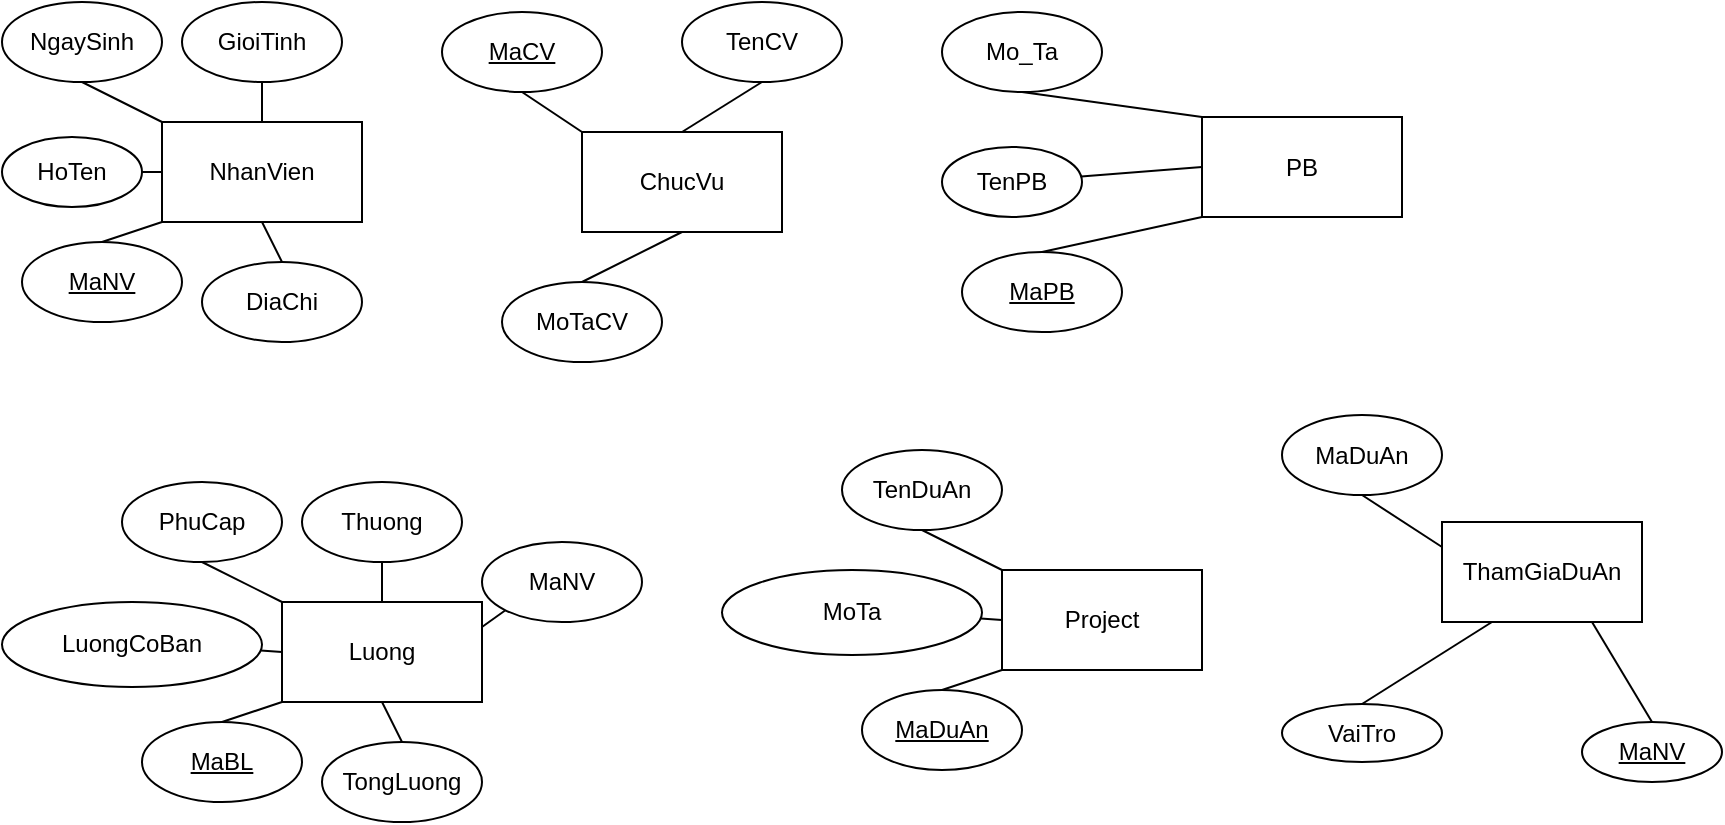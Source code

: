 <mxfile version="26.2.15" pages="2">
  <diagram name="Trang-1" id="7et00IJPyykRwGStqNOX">
    <mxGraphModel dx="1384" dy="593" grid="1" gridSize="10" guides="1" tooltips="1" connect="1" arrows="1" fold="1" page="1" pageScale="1" pageWidth="1169" pageHeight="827" math="0" shadow="0">
      <root>
        <mxCell id="0" />
        <mxCell id="1" parent="0" />
        <mxCell id="NXFoykUeZxpfGxxU2qMb-1" value="NhanVien" style="rounded=0;whiteSpace=wrap;html=1;" parent="1" vertex="1">
          <mxGeometry x="90" y="80" width="100" height="50" as="geometry" />
        </mxCell>
        <mxCell id="NXFoykUeZxpfGxxU2qMb-2" value="" style="endArrow=none;html=1;rounded=0;entryX=0;entryY=1;entryDx=0;entryDy=0;exitX=0.5;exitY=0;exitDx=0;exitDy=0;" parent="1" source="NXFoykUeZxpfGxxU2qMb-3" target="NXFoykUeZxpfGxxU2qMb-1" edge="1">
          <mxGeometry width="50" height="50" relative="1" as="geometry">
            <mxPoint x="50" y="160" as="sourcePoint" />
            <mxPoint x="190" y="120" as="targetPoint" />
          </mxGeometry>
        </mxCell>
        <mxCell id="NXFoykUeZxpfGxxU2qMb-3" value="&lt;u&gt;MaNV&lt;/u&gt;" style="ellipse;whiteSpace=wrap;html=1;" parent="1" vertex="1">
          <mxGeometry x="20" y="140" width="80" height="40" as="geometry" />
        </mxCell>
        <mxCell id="NXFoykUeZxpfGxxU2qMb-4" value="" style="endArrow=none;html=1;rounded=0;exitX=0;exitY=0.5;exitDx=0;exitDy=0;" parent="1" source="NXFoykUeZxpfGxxU2qMb-1" target="NXFoykUeZxpfGxxU2qMb-5" edge="1">
          <mxGeometry width="50" height="50" relative="1" as="geometry">
            <mxPoint x="140" y="170" as="sourcePoint" />
            <mxPoint x="60" y="105" as="targetPoint" />
          </mxGeometry>
        </mxCell>
        <mxCell id="NXFoykUeZxpfGxxU2qMb-5" value="HoTen" style="ellipse;whiteSpace=wrap;html=1;" parent="1" vertex="1">
          <mxGeometry x="10" y="87.5" width="70" height="35" as="geometry" />
        </mxCell>
        <mxCell id="NXFoykUeZxpfGxxU2qMb-6" value="" style="endArrow=none;html=1;rounded=0;entryX=0;entryY=0;entryDx=0;entryDy=0;exitX=0.5;exitY=1;exitDx=0;exitDy=0;" parent="1" source="NXFoykUeZxpfGxxU2qMb-7" target="NXFoykUeZxpfGxxU2qMb-1" edge="1">
          <mxGeometry width="50" height="50" relative="1" as="geometry">
            <mxPoint x="60" y="60" as="sourcePoint" />
            <mxPoint x="190" y="120" as="targetPoint" />
          </mxGeometry>
        </mxCell>
        <mxCell id="NXFoykUeZxpfGxxU2qMb-7" value="NgaySinh" style="ellipse;whiteSpace=wrap;html=1;" parent="1" vertex="1">
          <mxGeometry x="10" y="20" width="80" height="40" as="geometry" />
        </mxCell>
        <mxCell id="NXFoykUeZxpfGxxU2qMb-8" value="" style="endArrow=none;html=1;rounded=0;exitX=0.5;exitY=0;exitDx=0;exitDy=0;entryX=0.5;entryY=1;entryDx=0;entryDy=0;" parent="1" source="NXFoykUeZxpfGxxU2qMb-1" target="NXFoykUeZxpfGxxU2qMb-10" edge="1">
          <mxGeometry width="50" height="50" relative="1" as="geometry">
            <mxPoint x="140" y="170" as="sourcePoint" />
            <mxPoint x="144" y="60" as="targetPoint" />
          </mxGeometry>
        </mxCell>
        <mxCell id="NXFoykUeZxpfGxxU2qMb-10" value="GioiTinh" style="ellipse;whiteSpace=wrap;html=1;" parent="1" vertex="1">
          <mxGeometry x="100" y="20" width="80" height="40" as="geometry" />
        </mxCell>
        <mxCell id="NXFoykUeZxpfGxxU2qMb-11" value="DiaChi" style="ellipse;whiteSpace=wrap;html=1;" parent="1" vertex="1">
          <mxGeometry x="110" y="150" width="80" height="40" as="geometry" />
        </mxCell>
        <mxCell id="NXFoykUeZxpfGxxU2qMb-12" value="" style="endArrow=none;html=1;rounded=0;entryX=0.5;entryY=1;entryDx=0;entryDy=0;exitX=0.5;exitY=0;exitDx=0;exitDy=0;" parent="1" source="NXFoykUeZxpfGxxU2qMb-11" target="NXFoykUeZxpfGxxU2qMb-1" edge="1">
          <mxGeometry width="50" height="50" relative="1" as="geometry">
            <mxPoint x="140" y="170" as="sourcePoint" />
            <mxPoint x="190" y="120" as="targetPoint" />
          </mxGeometry>
        </mxCell>
        <mxCell id="NXFoykUeZxpfGxxU2qMb-13" value="ChucVu" style="rounded=0;whiteSpace=wrap;html=1;" parent="1" vertex="1">
          <mxGeometry x="300" y="85" width="100" height="50" as="geometry" />
        </mxCell>
        <mxCell id="NXFoykUeZxpfGxxU2qMb-18" value="" style="endArrow=none;html=1;rounded=0;entryX=0;entryY=0;entryDx=0;entryDy=0;exitX=0.5;exitY=1;exitDx=0;exitDy=0;" parent="1" source="NXFoykUeZxpfGxxU2qMb-19" target="NXFoykUeZxpfGxxU2qMb-13" edge="1">
          <mxGeometry width="50" height="50" relative="1" as="geometry">
            <mxPoint x="310" y="60" as="sourcePoint" />
            <mxPoint x="440" y="120" as="targetPoint" />
          </mxGeometry>
        </mxCell>
        <mxCell id="NXFoykUeZxpfGxxU2qMb-19" value="&lt;u&gt;MaCV&lt;/u&gt;" style="ellipse;whiteSpace=wrap;html=1;" parent="1" vertex="1">
          <mxGeometry x="230" y="25" width="80" height="40" as="geometry" />
        </mxCell>
        <mxCell id="NXFoykUeZxpfGxxU2qMb-20" value="" style="endArrow=none;html=1;rounded=0;exitX=0.5;exitY=0;exitDx=0;exitDy=0;entryX=0.5;entryY=1;entryDx=0;entryDy=0;" parent="1" source="NXFoykUeZxpfGxxU2qMb-13" target="NXFoykUeZxpfGxxU2qMb-21" edge="1">
          <mxGeometry width="50" height="50" relative="1" as="geometry">
            <mxPoint x="390" y="170" as="sourcePoint" />
            <mxPoint x="394" y="60" as="targetPoint" />
          </mxGeometry>
        </mxCell>
        <mxCell id="NXFoykUeZxpfGxxU2qMb-21" value="TenCV" style="ellipse;whiteSpace=wrap;html=1;" parent="1" vertex="1">
          <mxGeometry x="350" y="20" width="80" height="40" as="geometry" />
        </mxCell>
        <mxCell id="NXFoykUeZxpfGxxU2qMb-24" value="PB" style="rounded=0;whiteSpace=wrap;html=1;" parent="1" vertex="1">
          <mxGeometry x="610" y="77.5" width="100" height="50" as="geometry" />
        </mxCell>
        <mxCell id="NXFoykUeZxpfGxxU2qMb-25" value="" style="endArrow=none;html=1;rounded=0;entryX=0;entryY=1;entryDx=0;entryDy=0;exitX=0.5;exitY=0;exitDx=0;exitDy=0;" parent="1" source="NXFoykUeZxpfGxxU2qMb-26" target="NXFoykUeZxpfGxxU2qMb-24" edge="1">
          <mxGeometry width="50" height="50" relative="1" as="geometry">
            <mxPoint x="520" y="165" as="sourcePoint" />
            <mxPoint x="660" y="125" as="targetPoint" />
          </mxGeometry>
        </mxCell>
        <mxCell id="NXFoykUeZxpfGxxU2qMb-26" value="&lt;u&gt;MaPB&lt;/u&gt;" style="ellipse;whiteSpace=wrap;html=1;" parent="1" vertex="1">
          <mxGeometry x="490" y="145" width="80" height="40" as="geometry" />
        </mxCell>
        <mxCell id="NXFoykUeZxpfGxxU2qMb-27" value="" style="endArrow=none;html=1;rounded=0;exitX=0;exitY=0.5;exitDx=0;exitDy=0;" parent="1" source="NXFoykUeZxpfGxxU2qMb-24" target="NXFoykUeZxpfGxxU2qMb-28" edge="1">
          <mxGeometry width="50" height="50" relative="1" as="geometry">
            <mxPoint x="610" y="175" as="sourcePoint" />
            <mxPoint x="530" y="110" as="targetPoint" />
          </mxGeometry>
        </mxCell>
        <mxCell id="NXFoykUeZxpfGxxU2qMb-28" value="TenPB" style="ellipse;whiteSpace=wrap;html=1;" parent="1" vertex="1">
          <mxGeometry x="480" y="92.5" width="70" height="35" as="geometry" />
        </mxCell>
        <mxCell id="NXFoykUeZxpfGxxU2qMb-29" value="" style="endArrow=none;html=1;rounded=0;entryX=0;entryY=0;entryDx=0;entryDy=0;exitX=0.5;exitY=1;exitDx=0;exitDy=0;" parent="1" source="NXFoykUeZxpfGxxU2qMb-30" target="NXFoykUeZxpfGxxU2qMb-24" edge="1">
          <mxGeometry width="50" height="50" relative="1" as="geometry">
            <mxPoint x="530" y="65" as="sourcePoint" />
            <mxPoint x="660" y="125" as="targetPoint" />
          </mxGeometry>
        </mxCell>
        <mxCell id="NXFoykUeZxpfGxxU2qMb-30" value="Mo_Ta" style="ellipse;whiteSpace=wrap;html=1;" parent="1" vertex="1">
          <mxGeometry x="480" y="25" width="80" height="40" as="geometry" />
        </mxCell>
        <mxCell id="xy0PG5wBmJkRGgTwB0UZ-10" value="MoTaCV" style="ellipse;whiteSpace=wrap;html=1;" parent="1" vertex="1">
          <mxGeometry x="260" y="160" width="80" height="40" as="geometry" />
        </mxCell>
        <mxCell id="xy0PG5wBmJkRGgTwB0UZ-11" value="" style="endArrow=none;html=1;rounded=0;entryX=0.5;entryY=0;entryDx=0;entryDy=0;exitX=0.5;exitY=1;exitDx=0;exitDy=0;" parent="1" source="NXFoykUeZxpfGxxU2qMb-13" target="xy0PG5wBmJkRGgTwB0UZ-10" edge="1">
          <mxGeometry width="50" height="50" relative="1" as="geometry">
            <mxPoint x="280" y="75" as="sourcePoint" />
            <mxPoint x="310" y="95" as="targetPoint" />
          </mxGeometry>
        </mxCell>
        <mxCell id="6cSm4ygbU5nVaPN-fZRX-1" value="Luong" style="rounded=0;whiteSpace=wrap;html=1;" vertex="1" parent="1">
          <mxGeometry x="150" y="320" width="100" height="50" as="geometry" />
        </mxCell>
        <mxCell id="6cSm4ygbU5nVaPN-fZRX-2" value="" style="endArrow=none;html=1;rounded=0;entryX=0;entryY=1;entryDx=0;entryDy=0;exitX=0.5;exitY=0;exitDx=0;exitDy=0;" edge="1" source="6cSm4ygbU5nVaPN-fZRX-3" target="6cSm4ygbU5nVaPN-fZRX-1" parent="1">
          <mxGeometry width="50" height="50" relative="1" as="geometry">
            <mxPoint x="110" y="400" as="sourcePoint" />
            <mxPoint x="250" y="360" as="targetPoint" />
          </mxGeometry>
        </mxCell>
        <mxCell id="6cSm4ygbU5nVaPN-fZRX-3" value="&lt;u&gt;MaBL&lt;/u&gt;" style="ellipse;whiteSpace=wrap;html=1;" vertex="1" parent="1">
          <mxGeometry x="80" y="380" width="80" height="40" as="geometry" />
        </mxCell>
        <mxCell id="6cSm4ygbU5nVaPN-fZRX-4" value="" style="endArrow=none;html=1;rounded=0;exitX=0;exitY=0.5;exitDx=0;exitDy=0;" edge="1" source="6cSm4ygbU5nVaPN-fZRX-1" target="6cSm4ygbU5nVaPN-fZRX-5" parent="1">
          <mxGeometry width="50" height="50" relative="1" as="geometry">
            <mxPoint x="200" y="410" as="sourcePoint" />
            <mxPoint x="120" y="345" as="targetPoint" />
          </mxGeometry>
        </mxCell>
        <mxCell id="6cSm4ygbU5nVaPN-fZRX-5" value="LuongCoBan" style="ellipse;whiteSpace=wrap;html=1;" vertex="1" parent="1">
          <mxGeometry x="10" y="320" width="130" height="42.5" as="geometry" />
        </mxCell>
        <mxCell id="6cSm4ygbU5nVaPN-fZRX-6" value="" style="endArrow=none;html=1;rounded=0;entryX=0;entryY=0;entryDx=0;entryDy=0;exitX=0.5;exitY=1;exitDx=0;exitDy=0;" edge="1" source="6cSm4ygbU5nVaPN-fZRX-7" target="6cSm4ygbU5nVaPN-fZRX-1" parent="1">
          <mxGeometry width="50" height="50" relative="1" as="geometry">
            <mxPoint x="120" y="300" as="sourcePoint" />
            <mxPoint x="250" y="360" as="targetPoint" />
          </mxGeometry>
        </mxCell>
        <mxCell id="6cSm4ygbU5nVaPN-fZRX-7" value="PhuCap" style="ellipse;whiteSpace=wrap;html=1;" vertex="1" parent="1">
          <mxGeometry x="70" y="260" width="80" height="40" as="geometry" />
        </mxCell>
        <mxCell id="6cSm4ygbU5nVaPN-fZRX-8" value="" style="endArrow=none;html=1;rounded=0;exitX=0.5;exitY=0;exitDx=0;exitDy=0;entryX=0.5;entryY=1;entryDx=0;entryDy=0;" edge="1" source="6cSm4ygbU5nVaPN-fZRX-1" target="6cSm4ygbU5nVaPN-fZRX-9" parent="1">
          <mxGeometry width="50" height="50" relative="1" as="geometry">
            <mxPoint x="200" y="410" as="sourcePoint" />
            <mxPoint x="204" y="300" as="targetPoint" />
          </mxGeometry>
        </mxCell>
        <mxCell id="6cSm4ygbU5nVaPN-fZRX-9" value="Thuong" style="ellipse;whiteSpace=wrap;html=1;" vertex="1" parent="1">
          <mxGeometry x="160" y="260" width="80" height="40" as="geometry" />
        </mxCell>
        <mxCell id="6cSm4ygbU5nVaPN-fZRX-10" value="TongLuong" style="ellipse;whiteSpace=wrap;html=1;" vertex="1" parent="1">
          <mxGeometry x="170" y="390" width="80" height="40" as="geometry" />
        </mxCell>
        <mxCell id="6cSm4ygbU5nVaPN-fZRX-11" value="" style="endArrow=none;html=1;rounded=0;entryX=0.5;entryY=1;entryDx=0;entryDy=0;exitX=0.5;exitY=0;exitDx=0;exitDy=0;" edge="1" source="6cSm4ygbU5nVaPN-fZRX-10" target="6cSm4ygbU5nVaPN-fZRX-1" parent="1">
          <mxGeometry width="50" height="50" relative="1" as="geometry">
            <mxPoint x="200" y="410" as="sourcePoint" />
            <mxPoint x="250" y="360" as="targetPoint" />
          </mxGeometry>
        </mxCell>
        <mxCell id="6cSm4ygbU5nVaPN-fZRX-12" value="MaNV" style="ellipse;whiteSpace=wrap;html=1;" vertex="1" parent="1">
          <mxGeometry x="250" y="290" width="80" height="40" as="geometry" />
        </mxCell>
        <mxCell id="6cSm4ygbU5nVaPN-fZRX-13" value="" style="endArrow=none;html=1;rounded=0;exitX=1;exitY=0.25;exitDx=0;exitDy=0;entryX=0;entryY=1;entryDx=0;entryDy=0;" edge="1" parent="1" source="6cSm4ygbU5nVaPN-fZRX-1" target="6cSm4ygbU5nVaPN-fZRX-12">
          <mxGeometry width="50" height="50" relative="1" as="geometry">
            <mxPoint x="210" y="330" as="sourcePoint" />
            <mxPoint x="210" y="310" as="targetPoint" />
          </mxGeometry>
        </mxCell>
        <mxCell id="6cSm4ygbU5nVaPN-fZRX-14" value="Project" style="rounded=0;whiteSpace=wrap;html=1;" vertex="1" parent="1">
          <mxGeometry x="510" y="304" width="100" height="50" as="geometry" />
        </mxCell>
        <mxCell id="6cSm4ygbU5nVaPN-fZRX-15" value="" style="endArrow=none;html=1;rounded=0;entryX=0;entryY=1;entryDx=0;entryDy=0;exitX=0.5;exitY=0;exitDx=0;exitDy=0;" edge="1" source="6cSm4ygbU5nVaPN-fZRX-16" target="6cSm4ygbU5nVaPN-fZRX-14" parent="1">
          <mxGeometry width="50" height="50" relative="1" as="geometry">
            <mxPoint x="470" y="384" as="sourcePoint" />
            <mxPoint x="610" y="344" as="targetPoint" />
          </mxGeometry>
        </mxCell>
        <mxCell id="6cSm4ygbU5nVaPN-fZRX-16" value="&lt;u&gt;MaDuAn&lt;/u&gt;" style="ellipse;whiteSpace=wrap;html=1;" vertex="1" parent="1">
          <mxGeometry x="440" y="364" width="80" height="40" as="geometry" />
        </mxCell>
        <mxCell id="6cSm4ygbU5nVaPN-fZRX-17" value="" style="endArrow=none;html=1;rounded=0;exitX=0;exitY=0.5;exitDx=0;exitDy=0;" edge="1" source="6cSm4ygbU5nVaPN-fZRX-14" target="6cSm4ygbU5nVaPN-fZRX-18" parent="1">
          <mxGeometry width="50" height="50" relative="1" as="geometry">
            <mxPoint x="560" y="394" as="sourcePoint" />
            <mxPoint x="480" y="329" as="targetPoint" />
          </mxGeometry>
        </mxCell>
        <mxCell id="6cSm4ygbU5nVaPN-fZRX-18" value="MoTa" style="ellipse;whiteSpace=wrap;html=1;" vertex="1" parent="1">
          <mxGeometry x="370" y="304" width="130" height="42.5" as="geometry" />
        </mxCell>
        <mxCell id="6cSm4ygbU5nVaPN-fZRX-19" value="" style="endArrow=none;html=1;rounded=0;entryX=0;entryY=0;entryDx=0;entryDy=0;exitX=0.5;exitY=1;exitDx=0;exitDy=0;" edge="1" source="6cSm4ygbU5nVaPN-fZRX-20" target="6cSm4ygbU5nVaPN-fZRX-14" parent="1">
          <mxGeometry width="50" height="50" relative="1" as="geometry">
            <mxPoint x="480" y="284" as="sourcePoint" />
            <mxPoint x="610" y="344" as="targetPoint" />
          </mxGeometry>
        </mxCell>
        <mxCell id="6cSm4ygbU5nVaPN-fZRX-20" value="TenDuAn" style="ellipse;whiteSpace=wrap;html=1;" vertex="1" parent="1">
          <mxGeometry x="430" y="244" width="80" height="40" as="geometry" />
        </mxCell>
        <mxCell id="6cSm4ygbU5nVaPN-fZRX-26" value="ThamGiaDuAn" style="rounded=0;whiteSpace=wrap;html=1;" vertex="1" parent="1">
          <mxGeometry x="730" y="280" width="100" height="50" as="geometry" />
        </mxCell>
        <mxCell id="6cSm4ygbU5nVaPN-fZRX-27" value="" style="endArrow=none;html=1;rounded=0;entryX=0.25;entryY=1;entryDx=0;entryDy=0;exitX=0.5;exitY=0;exitDx=0;exitDy=0;" edge="1" parent="1" source="6cSm4ygbU5nVaPN-fZRX-31" target="6cSm4ygbU5nVaPN-fZRX-26">
          <mxGeometry width="50" height="50" relative="1" as="geometry">
            <mxPoint x="700" y="346.5" as="sourcePoint" />
            <mxPoint x="730" y="336.5" as="targetPoint" />
          </mxGeometry>
        </mxCell>
        <mxCell id="6cSm4ygbU5nVaPN-fZRX-28" value="" style="endArrow=none;html=1;rounded=0;exitX=0.75;exitY=1;exitDx=0;exitDy=0;entryX=0.5;entryY=0;entryDx=0;entryDy=0;" edge="1" parent="1" source="6cSm4ygbU5nVaPN-fZRX-26" target="6cSm4ygbU5nVaPN-fZRX-32">
          <mxGeometry width="50" height="50" relative="1" as="geometry">
            <mxPoint x="730" y="311.5" as="sourcePoint" />
            <mxPoint x="850" y="380" as="targetPoint" />
          </mxGeometry>
        </mxCell>
        <mxCell id="6cSm4ygbU5nVaPN-fZRX-29" value="" style="endArrow=none;html=1;rounded=0;entryX=0;entryY=0.25;entryDx=0;entryDy=0;exitX=0.5;exitY=1;exitDx=0;exitDy=0;" edge="1" source="6cSm4ygbU5nVaPN-fZRX-30" parent="1" target="6cSm4ygbU5nVaPN-fZRX-26">
          <mxGeometry width="50" height="50" relative="1" as="geometry">
            <mxPoint x="700" y="266.5" as="sourcePoint" />
            <mxPoint x="730" y="286.5" as="targetPoint" />
          </mxGeometry>
        </mxCell>
        <mxCell id="6cSm4ygbU5nVaPN-fZRX-30" value="MaDuAn" style="ellipse;whiteSpace=wrap;html=1;" vertex="1" parent="1">
          <mxGeometry x="650" y="226.5" width="80" height="40" as="geometry" />
        </mxCell>
        <mxCell id="6cSm4ygbU5nVaPN-fZRX-31" value="VaiTro" style="ellipse;whiteSpace=wrap;html=1;" vertex="1" parent="1">
          <mxGeometry x="650" y="371" width="80" height="29" as="geometry" />
        </mxCell>
        <mxCell id="6cSm4ygbU5nVaPN-fZRX-32" value="&lt;u&gt;MaNV&lt;/u&gt;" style="ellipse;whiteSpace=wrap;html=1;" vertex="1" parent="1">
          <mxGeometry x="800" y="380" width="70" height="30" as="geometry" />
        </mxCell>
      </root>
    </mxGraphModel>
  </diagram>
  <diagram id="JMGNxbEtxx1bysPvsZxZ" name="Trang-2">
    <mxGraphModel dx="1362" dy="593" grid="1" gridSize="10" guides="1" tooltips="1" connect="1" arrows="1" fold="1" page="1" pageScale="1" pageWidth="1169" pageHeight="827" math="0" shadow="0">
      <root>
        <mxCell id="0" />
        <mxCell id="1" parent="0" />
        <mxCell id="pLH9TjfWcigbwT6SwB4h-11" value="&lt;font style=&quot;vertical-align: inherit;&quot;&gt;&lt;font style=&quot;vertical-align: inherit;&quot;&gt;Nhân viên&lt;/font&gt;&lt;/font&gt;" style="shape=table;startSize=30;container=1;collapsible=1;childLayout=tableLayout;fixedRows=1;rowLines=0;fontStyle=1;align=center;resizeLast=1;html=1;" vertex="1" parent="1">
          <mxGeometry x="390" y="220" width="180" height="180" as="geometry" />
        </mxCell>
        <mxCell id="pLH9TjfWcigbwT6SwB4h-12" value="" style="shape=tableRow;horizontal=0;startSize=0;swimlaneHead=0;swimlaneBody=0;fillColor=none;collapsible=0;dropTarget=0;points=[[0,0.5],[1,0.5]];portConstraint=eastwest;top=0;left=0;right=0;bottom=1;" vertex="1" parent="pLH9TjfWcigbwT6SwB4h-11">
          <mxGeometry y="30" width="180" height="30" as="geometry" />
        </mxCell>
        <mxCell id="pLH9TjfWcigbwT6SwB4h-13" value="PK" style="shape=partialRectangle;connectable=0;fillColor=none;top=0;left=0;bottom=0;right=0;fontStyle=1;overflow=hidden;whiteSpace=wrap;html=1;" vertex="1" parent="pLH9TjfWcigbwT6SwB4h-12">
          <mxGeometry width="30" height="30" as="geometry">
            <mxRectangle width="30" height="30" as="alternateBounds" />
          </mxGeometry>
        </mxCell>
        <mxCell id="pLH9TjfWcigbwT6SwB4h-14" value="MaNV" style="shape=partialRectangle;connectable=0;fillColor=none;top=0;left=0;bottom=0;right=0;align=left;spacingLeft=6;fontStyle=5;overflow=hidden;whiteSpace=wrap;html=1;" vertex="1" parent="pLH9TjfWcigbwT6SwB4h-12">
          <mxGeometry x="30" width="150" height="30" as="geometry">
            <mxRectangle width="150" height="30" as="alternateBounds" />
          </mxGeometry>
        </mxCell>
        <mxCell id="pLH9TjfWcigbwT6SwB4h-15" value="" style="shape=tableRow;horizontal=0;startSize=0;swimlaneHead=0;swimlaneBody=0;fillColor=none;collapsible=0;dropTarget=0;points=[[0,0.5],[1,0.5]];portConstraint=eastwest;top=0;left=0;right=0;bottom=0;" vertex="1" parent="pLH9TjfWcigbwT6SwB4h-11">
          <mxGeometry y="60" width="180" height="30" as="geometry" />
        </mxCell>
        <mxCell id="pLH9TjfWcigbwT6SwB4h-16" value="" style="shape=partialRectangle;connectable=0;fillColor=none;top=0;left=0;bottom=0;right=0;editable=1;overflow=hidden;whiteSpace=wrap;html=1;" vertex="1" parent="pLH9TjfWcigbwT6SwB4h-15">
          <mxGeometry width="30" height="30" as="geometry">
            <mxRectangle width="30" height="30" as="alternateBounds" />
          </mxGeometry>
        </mxCell>
        <mxCell id="pLH9TjfWcigbwT6SwB4h-17" value="TenNV" style="shape=partialRectangle;connectable=0;fillColor=none;top=0;left=0;bottom=0;right=0;align=left;spacingLeft=6;overflow=hidden;whiteSpace=wrap;html=1;" vertex="1" parent="pLH9TjfWcigbwT6SwB4h-15">
          <mxGeometry x="30" width="150" height="30" as="geometry">
            <mxRectangle width="150" height="30" as="alternateBounds" />
          </mxGeometry>
        </mxCell>
        <mxCell id="pLH9TjfWcigbwT6SwB4h-18" value="" style="shape=tableRow;horizontal=0;startSize=0;swimlaneHead=0;swimlaneBody=0;fillColor=none;collapsible=0;dropTarget=0;points=[[0,0.5],[1,0.5]];portConstraint=eastwest;top=0;left=0;right=0;bottom=0;" vertex="1" parent="pLH9TjfWcigbwT6SwB4h-11">
          <mxGeometry y="90" width="180" height="30" as="geometry" />
        </mxCell>
        <mxCell id="pLH9TjfWcigbwT6SwB4h-19" value="" style="shape=partialRectangle;connectable=0;fillColor=none;top=0;left=0;bottom=0;right=0;editable=1;overflow=hidden;whiteSpace=wrap;html=1;" vertex="1" parent="pLH9TjfWcigbwT6SwB4h-18">
          <mxGeometry width="30" height="30" as="geometry">
            <mxRectangle width="30" height="30" as="alternateBounds" />
          </mxGeometry>
        </mxCell>
        <mxCell id="pLH9TjfWcigbwT6SwB4h-20" value="ChucVu" style="shape=partialRectangle;connectable=0;fillColor=none;top=0;left=0;bottom=0;right=0;align=left;spacingLeft=6;overflow=hidden;whiteSpace=wrap;html=1;" vertex="1" parent="pLH9TjfWcigbwT6SwB4h-18">
          <mxGeometry x="30" width="150" height="30" as="geometry">
            <mxRectangle width="150" height="30" as="alternateBounds" />
          </mxGeometry>
        </mxCell>
        <mxCell id="pLH9TjfWcigbwT6SwB4h-21" value="" style="shape=tableRow;horizontal=0;startSize=0;swimlaneHead=0;swimlaneBody=0;fillColor=none;collapsible=0;dropTarget=0;points=[[0,0.5],[1,0.5]];portConstraint=eastwest;top=0;left=0;right=0;bottom=0;" vertex="1" parent="pLH9TjfWcigbwT6SwB4h-11">
          <mxGeometry y="120" width="180" height="30" as="geometry" />
        </mxCell>
        <mxCell id="pLH9TjfWcigbwT6SwB4h-22" value="" style="shape=partialRectangle;connectable=0;fillColor=none;top=0;left=0;bottom=0;right=0;editable=1;overflow=hidden;whiteSpace=wrap;html=1;" vertex="1" parent="pLH9TjfWcigbwT6SwB4h-21">
          <mxGeometry width="30" height="30" as="geometry">
            <mxRectangle width="30" height="30" as="alternateBounds" />
          </mxGeometry>
        </mxCell>
        <mxCell id="pLH9TjfWcigbwT6SwB4h-23" value="SDT" style="shape=partialRectangle;connectable=0;fillColor=none;top=0;left=0;bottom=0;right=0;align=left;spacingLeft=6;overflow=hidden;whiteSpace=wrap;html=1;" vertex="1" parent="pLH9TjfWcigbwT6SwB4h-21">
          <mxGeometry x="30" width="150" height="30" as="geometry">
            <mxRectangle width="150" height="30" as="alternateBounds" />
          </mxGeometry>
        </mxCell>
        <mxCell id="gSgTonZ51AdU9PCiO-J4-54" value="" style="shape=tableRow;horizontal=0;startSize=0;swimlaneHead=0;swimlaneBody=0;fillColor=none;collapsible=0;dropTarget=0;points=[[0,0.5],[1,0.5]];portConstraint=eastwest;top=0;left=0;right=0;bottom=0;" vertex="1" parent="pLH9TjfWcigbwT6SwB4h-11">
          <mxGeometry y="150" width="180" height="30" as="geometry" />
        </mxCell>
        <mxCell id="gSgTonZ51AdU9PCiO-J4-55" value="" style="shape=partialRectangle;connectable=0;fillColor=none;top=0;left=0;bottom=0;right=0;editable=1;overflow=hidden;whiteSpace=wrap;html=1;" vertex="1" parent="gSgTonZ51AdU9PCiO-J4-54">
          <mxGeometry width="30" height="30" as="geometry">
            <mxRectangle width="30" height="30" as="alternateBounds" />
          </mxGeometry>
        </mxCell>
        <mxCell id="gSgTonZ51AdU9PCiO-J4-56" value="GioiTinh" style="shape=partialRectangle;connectable=0;fillColor=none;top=0;left=0;bottom=0;right=0;align=left;spacingLeft=6;overflow=hidden;whiteSpace=wrap;html=1;" vertex="1" parent="gSgTonZ51AdU9PCiO-J4-54">
          <mxGeometry x="30" width="150" height="30" as="geometry">
            <mxRectangle width="150" height="30" as="alternateBounds" />
          </mxGeometry>
        </mxCell>
        <mxCell id="gSgTonZ51AdU9PCiO-J4-57" value="CongTy" style="shape=table;startSize=30;container=1;collapsible=1;childLayout=tableLayout;fixedRows=1;rowLines=0;fontStyle=1;align=center;resizeLast=1;html=1;" vertex="1" parent="1">
          <mxGeometry x="410" y="520" width="180" height="150" as="geometry" />
        </mxCell>
        <mxCell id="gSgTonZ51AdU9PCiO-J4-58" value="" style="shape=tableRow;horizontal=0;startSize=0;swimlaneHead=0;swimlaneBody=0;fillColor=none;collapsible=0;dropTarget=0;points=[[0,0.5],[1,0.5]];portConstraint=eastwest;top=0;left=0;right=0;bottom=1;" vertex="1" parent="gSgTonZ51AdU9PCiO-J4-57">
          <mxGeometry y="30" width="180" height="30" as="geometry" />
        </mxCell>
        <mxCell id="gSgTonZ51AdU9PCiO-J4-59" value="PK" style="shape=partialRectangle;connectable=0;fillColor=none;top=0;left=0;bottom=0;right=0;fontStyle=1;overflow=hidden;whiteSpace=wrap;html=1;" vertex="1" parent="gSgTonZ51AdU9PCiO-J4-58">
          <mxGeometry width="30" height="30" as="geometry">
            <mxRectangle width="30" height="30" as="alternateBounds" />
          </mxGeometry>
        </mxCell>
        <mxCell id="gSgTonZ51AdU9PCiO-J4-60" value="MaCT" style="shape=partialRectangle;connectable=0;fillColor=none;top=0;left=0;bottom=0;right=0;align=left;spacingLeft=6;fontStyle=5;overflow=hidden;whiteSpace=wrap;html=1;" vertex="1" parent="gSgTonZ51AdU9PCiO-J4-58">
          <mxGeometry x="30" width="150" height="30" as="geometry">
            <mxRectangle width="150" height="30" as="alternateBounds" />
          </mxGeometry>
        </mxCell>
        <mxCell id="gSgTonZ51AdU9PCiO-J4-61" value="" style="shape=tableRow;horizontal=0;startSize=0;swimlaneHead=0;swimlaneBody=0;fillColor=none;collapsible=0;dropTarget=0;points=[[0,0.5],[1,0.5]];portConstraint=eastwest;top=0;left=0;right=0;bottom=0;" vertex="1" parent="gSgTonZ51AdU9PCiO-J4-57">
          <mxGeometry y="60" width="180" height="30" as="geometry" />
        </mxCell>
        <mxCell id="gSgTonZ51AdU9PCiO-J4-62" value="" style="shape=partialRectangle;connectable=0;fillColor=none;top=0;left=0;bottom=0;right=0;editable=1;overflow=hidden;whiteSpace=wrap;html=1;" vertex="1" parent="gSgTonZ51AdU9PCiO-J4-61">
          <mxGeometry width="30" height="30" as="geometry">
            <mxRectangle width="30" height="30" as="alternateBounds" />
          </mxGeometry>
        </mxCell>
        <mxCell id="gSgTonZ51AdU9PCiO-J4-63" value="TenCT" style="shape=partialRectangle;connectable=0;fillColor=none;top=0;left=0;bottom=0;right=0;align=left;spacingLeft=6;overflow=hidden;whiteSpace=wrap;html=1;" vertex="1" parent="gSgTonZ51AdU9PCiO-J4-61">
          <mxGeometry x="30" width="150" height="30" as="geometry">
            <mxRectangle width="150" height="30" as="alternateBounds" />
          </mxGeometry>
        </mxCell>
        <mxCell id="gSgTonZ51AdU9PCiO-J4-64" value="" style="shape=tableRow;horizontal=0;startSize=0;swimlaneHead=0;swimlaneBody=0;fillColor=none;collapsible=0;dropTarget=0;points=[[0,0.5],[1,0.5]];portConstraint=eastwest;top=0;left=0;right=0;bottom=0;" vertex="1" parent="gSgTonZ51AdU9PCiO-J4-57">
          <mxGeometry y="90" width="180" height="30" as="geometry" />
        </mxCell>
        <mxCell id="gSgTonZ51AdU9PCiO-J4-65" value="" style="shape=partialRectangle;connectable=0;fillColor=none;top=0;left=0;bottom=0;right=0;editable=1;overflow=hidden;whiteSpace=wrap;html=1;" vertex="1" parent="gSgTonZ51AdU9PCiO-J4-64">
          <mxGeometry width="30" height="30" as="geometry">
            <mxRectangle width="30" height="30" as="alternateBounds" />
          </mxGeometry>
        </mxCell>
        <mxCell id="gSgTonZ51AdU9PCiO-J4-66" value="DiaChi" style="shape=partialRectangle;connectable=0;fillColor=none;top=0;left=0;bottom=0;right=0;align=left;spacingLeft=6;overflow=hidden;whiteSpace=wrap;html=1;" vertex="1" parent="gSgTonZ51AdU9PCiO-J4-64">
          <mxGeometry x="30" width="150" height="30" as="geometry">
            <mxRectangle width="150" height="30" as="alternateBounds" />
          </mxGeometry>
        </mxCell>
        <mxCell id="gSgTonZ51AdU9PCiO-J4-67" value="" style="shape=tableRow;horizontal=0;startSize=0;swimlaneHead=0;swimlaneBody=0;fillColor=none;collapsible=0;dropTarget=0;points=[[0,0.5],[1,0.5]];portConstraint=eastwest;top=0;left=0;right=0;bottom=0;" vertex="1" parent="gSgTonZ51AdU9PCiO-J4-57">
          <mxGeometry y="120" width="180" height="30" as="geometry" />
        </mxCell>
        <mxCell id="gSgTonZ51AdU9PCiO-J4-68" value="" style="shape=partialRectangle;connectable=0;fillColor=none;top=0;left=0;bottom=0;right=0;editable=1;overflow=hidden;whiteSpace=wrap;html=1;" vertex="1" parent="gSgTonZ51AdU9PCiO-J4-67">
          <mxGeometry width="30" height="30" as="geometry">
            <mxRectangle width="30" height="30" as="alternateBounds" />
          </mxGeometry>
        </mxCell>
        <mxCell id="gSgTonZ51AdU9PCiO-J4-69" value="Email" style="shape=partialRectangle;connectable=0;fillColor=none;top=0;left=0;bottom=0;right=0;align=left;spacingLeft=6;overflow=hidden;whiteSpace=wrap;html=1;" vertex="1" parent="gSgTonZ51AdU9PCiO-J4-67">
          <mxGeometry x="30" width="150" height="30" as="geometry">
            <mxRectangle width="150" height="30" as="alternateBounds" />
          </mxGeometry>
        </mxCell>
        <mxCell id="gSgTonZ51AdU9PCiO-J4-73" value="PhongBan" style="shape=table;startSize=30;container=1;collapsible=1;childLayout=tableLayout;fixedRows=1;rowLines=0;fontStyle=1;align=center;resizeLast=1;html=1;" vertex="1" parent="1">
          <mxGeometry x="430" y="20" width="180" height="120" as="geometry" />
        </mxCell>
        <mxCell id="gSgTonZ51AdU9PCiO-J4-74" value="" style="shape=tableRow;horizontal=0;startSize=0;swimlaneHead=0;swimlaneBody=0;fillColor=none;collapsible=0;dropTarget=0;points=[[0,0.5],[1,0.5]];portConstraint=eastwest;top=0;left=0;right=0;bottom=1;" vertex="1" parent="gSgTonZ51AdU9PCiO-J4-73">
          <mxGeometry y="30" width="180" height="30" as="geometry" />
        </mxCell>
        <mxCell id="gSgTonZ51AdU9PCiO-J4-75" value="PK" style="shape=partialRectangle;connectable=0;fillColor=none;top=0;left=0;bottom=0;right=0;fontStyle=1;overflow=hidden;whiteSpace=wrap;html=1;" vertex="1" parent="gSgTonZ51AdU9PCiO-J4-74">
          <mxGeometry width="30" height="30" as="geometry">
            <mxRectangle width="30" height="30" as="alternateBounds" />
          </mxGeometry>
        </mxCell>
        <mxCell id="gSgTonZ51AdU9PCiO-J4-76" value="MaPB" style="shape=partialRectangle;connectable=0;fillColor=none;top=0;left=0;bottom=0;right=0;align=left;spacingLeft=6;fontStyle=5;overflow=hidden;whiteSpace=wrap;html=1;" vertex="1" parent="gSgTonZ51AdU9PCiO-J4-74">
          <mxGeometry x="30" width="150" height="30" as="geometry">
            <mxRectangle width="150" height="30" as="alternateBounds" />
          </mxGeometry>
        </mxCell>
        <mxCell id="gSgTonZ51AdU9PCiO-J4-77" value="" style="shape=tableRow;horizontal=0;startSize=0;swimlaneHead=0;swimlaneBody=0;fillColor=none;collapsible=0;dropTarget=0;points=[[0,0.5],[1,0.5]];portConstraint=eastwest;top=0;left=0;right=0;bottom=0;" vertex="1" parent="gSgTonZ51AdU9PCiO-J4-73">
          <mxGeometry y="60" width="180" height="30" as="geometry" />
        </mxCell>
        <mxCell id="gSgTonZ51AdU9PCiO-J4-78" value="" style="shape=partialRectangle;connectable=0;fillColor=none;top=0;left=0;bottom=0;right=0;editable=1;overflow=hidden;whiteSpace=wrap;html=1;" vertex="1" parent="gSgTonZ51AdU9PCiO-J4-77">
          <mxGeometry width="30" height="30" as="geometry">
            <mxRectangle width="30" height="30" as="alternateBounds" />
          </mxGeometry>
        </mxCell>
        <mxCell id="gSgTonZ51AdU9PCiO-J4-79" value="TenPB" style="shape=partialRectangle;connectable=0;fillColor=none;top=0;left=0;bottom=0;right=0;align=left;spacingLeft=6;overflow=hidden;whiteSpace=wrap;html=1;" vertex="1" parent="gSgTonZ51AdU9PCiO-J4-77">
          <mxGeometry x="30" width="150" height="30" as="geometry">
            <mxRectangle width="150" height="30" as="alternateBounds" />
          </mxGeometry>
        </mxCell>
        <mxCell id="gSgTonZ51AdU9PCiO-J4-80" value="" style="shape=tableRow;horizontal=0;startSize=0;swimlaneHead=0;swimlaneBody=0;fillColor=none;collapsible=0;dropTarget=0;points=[[0,0.5],[1,0.5]];portConstraint=eastwest;top=0;left=0;right=0;bottom=0;" vertex="1" parent="gSgTonZ51AdU9PCiO-J4-73">
          <mxGeometry y="90" width="180" height="30" as="geometry" />
        </mxCell>
        <mxCell id="gSgTonZ51AdU9PCiO-J4-81" value="" style="shape=partialRectangle;connectable=0;fillColor=none;top=0;left=0;bottom=0;right=0;editable=1;overflow=hidden;whiteSpace=wrap;html=1;" vertex="1" parent="gSgTonZ51AdU9PCiO-J4-80">
          <mxGeometry width="30" height="30" as="geometry">
            <mxRectangle width="30" height="30" as="alternateBounds" />
          </mxGeometry>
        </mxCell>
        <mxCell id="gSgTonZ51AdU9PCiO-J4-82" value="DiaChiPB" style="shape=partialRectangle;connectable=0;fillColor=none;top=0;left=0;bottom=0;right=0;align=left;spacingLeft=6;overflow=hidden;whiteSpace=wrap;html=1;" vertex="1" parent="gSgTonZ51AdU9PCiO-J4-80">
          <mxGeometry x="30" width="150" height="30" as="geometry">
            <mxRectangle width="150" height="30" as="alternateBounds" />
          </mxGeometry>
        </mxCell>
        <mxCell id="gSgTonZ51AdU9PCiO-J4-89" value="BangChamCong" style="shape=table;startSize=30;container=1;collapsible=1;childLayout=tableLayout;fixedRows=1;rowLines=0;fontStyle=1;align=center;resizeLast=1;html=1;" vertex="1" parent="1">
          <mxGeometry x="110" y="490.75" width="180" height="240" as="geometry" />
        </mxCell>
        <mxCell id="gSgTonZ51AdU9PCiO-J4-105" value="" style="shape=tableRow;horizontal=0;startSize=0;swimlaneHead=0;swimlaneBody=0;fillColor=none;collapsible=0;dropTarget=0;points=[[0,0.5],[1,0.5]];portConstraint=eastwest;top=0;left=0;right=0;bottom=1;" vertex="1" parent="gSgTonZ51AdU9PCiO-J4-89">
          <mxGeometry y="30" width="180" height="30" as="geometry" />
        </mxCell>
        <mxCell id="gSgTonZ51AdU9PCiO-J4-106" value="PK1" style="shape=partialRectangle;connectable=0;fillColor=none;top=0;left=0;bottom=0;right=0;fontStyle=1;overflow=hidden;whiteSpace=wrap;html=1;" vertex="1" parent="gSgTonZ51AdU9PCiO-J4-105">
          <mxGeometry width="30" height="30" as="geometry">
            <mxRectangle width="30" height="30" as="alternateBounds" />
          </mxGeometry>
        </mxCell>
        <mxCell id="gSgTonZ51AdU9PCiO-J4-107" value="MaBCC" style="shape=partialRectangle;connectable=0;fillColor=none;top=0;left=0;bottom=0;right=0;align=left;spacingLeft=6;fontStyle=5;overflow=hidden;whiteSpace=wrap;html=1;" vertex="1" parent="gSgTonZ51AdU9PCiO-J4-105">
          <mxGeometry x="30" width="150" height="30" as="geometry">
            <mxRectangle width="150" height="30" as="alternateBounds" />
          </mxGeometry>
        </mxCell>
        <mxCell id="gSgTonZ51AdU9PCiO-J4-90" value="" style="shape=tableRow;horizontal=0;startSize=0;swimlaneHead=0;swimlaneBody=0;fillColor=none;collapsible=0;dropTarget=0;points=[[0,0.5],[1,0.5]];portConstraint=eastwest;top=0;left=0;right=0;bottom=1;" vertex="1" parent="gSgTonZ51AdU9PCiO-J4-89">
          <mxGeometry y="60" width="180" height="30" as="geometry" />
        </mxCell>
        <mxCell id="gSgTonZ51AdU9PCiO-J4-91" value="PK2, FK1" style="shape=partialRectangle;connectable=0;fillColor=none;top=0;left=0;bottom=0;right=0;fontStyle=1;overflow=hidden;whiteSpace=wrap;html=1;" vertex="1" parent="gSgTonZ51AdU9PCiO-J4-90">
          <mxGeometry width="30" height="30" as="geometry">
            <mxRectangle width="30" height="30" as="alternateBounds" />
          </mxGeometry>
        </mxCell>
        <mxCell id="gSgTonZ51AdU9PCiO-J4-92" value="MaNV" style="shape=partialRectangle;connectable=0;fillColor=none;top=0;left=0;bottom=0;right=0;align=left;spacingLeft=6;fontStyle=5;overflow=hidden;whiteSpace=wrap;html=1;" vertex="1" parent="gSgTonZ51AdU9PCiO-J4-90">
          <mxGeometry x="30" width="150" height="30" as="geometry">
            <mxRectangle width="150" height="30" as="alternateBounds" />
          </mxGeometry>
        </mxCell>
        <mxCell id="gSgTonZ51AdU9PCiO-J4-93" value="" style="shape=tableRow;horizontal=0;startSize=0;swimlaneHead=0;swimlaneBody=0;fillColor=none;collapsible=0;dropTarget=0;points=[[0,0.5],[1,0.5]];portConstraint=eastwest;top=0;left=0;right=0;bottom=0;" vertex="1" parent="gSgTonZ51AdU9PCiO-J4-89">
          <mxGeometry y="90" width="180" height="30" as="geometry" />
        </mxCell>
        <mxCell id="gSgTonZ51AdU9PCiO-J4-94" value="" style="shape=partialRectangle;connectable=0;fillColor=none;top=0;left=0;bottom=0;right=0;editable=1;overflow=hidden;whiteSpace=wrap;html=1;" vertex="1" parent="gSgTonZ51AdU9PCiO-J4-93">
          <mxGeometry width="30" height="30" as="geometry">
            <mxRectangle width="30" height="30" as="alternateBounds" />
          </mxGeometry>
        </mxCell>
        <mxCell id="gSgTonZ51AdU9PCiO-J4-95" value="&lt;span style=&quot;text-align: center;&quot;&gt;NgayLam&lt;/span&gt;" style="shape=partialRectangle;connectable=0;fillColor=none;top=0;left=0;bottom=0;right=0;align=left;spacingLeft=6;overflow=hidden;whiteSpace=wrap;html=1;" vertex="1" parent="gSgTonZ51AdU9PCiO-J4-93">
          <mxGeometry x="30" width="150" height="30" as="geometry">
            <mxRectangle width="150" height="30" as="alternateBounds" />
          </mxGeometry>
        </mxCell>
        <mxCell id="gSgTonZ51AdU9PCiO-J4-96" value="" style="shape=tableRow;horizontal=0;startSize=0;swimlaneHead=0;swimlaneBody=0;fillColor=none;collapsible=0;dropTarget=0;points=[[0,0.5],[1,0.5]];portConstraint=eastwest;top=0;left=0;right=0;bottom=0;" vertex="1" parent="gSgTonZ51AdU9PCiO-J4-89">
          <mxGeometry y="120" width="180" height="30" as="geometry" />
        </mxCell>
        <mxCell id="gSgTonZ51AdU9PCiO-J4-97" value="" style="shape=partialRectangle;connectable=0;fillColor=none;top=0;left=0;bottom=0;right=0;editable=1;overflow=hidden;whiteSpace=wrap;html=1;" vertex="1" parent="gSgTonZ51AdU9PCiO-J4-96">
          <mxGeometry width="30" height="30" as="geometry">
            <mxRectangle width="30" height="30" as="alternateBounds" />
          </mxGeometry>
        </mxCell>
        <mxCell id="gSgTonZ51AdU9PCiO-J4-98" value="GioVaoLam" style="shape=partialRectangle;connectable=0;fillColor=none;top=0;left=0;bottom=0;right=0;align=left;spacingLeft=6;overflow=hidden;whiteSpace=wrap;html=1;" vertex="1" parent="gSgTonZ51AdU9PCiO-J4-96">
          <mxGeometry x="30" width="150" height="30" as="geometry">
            <mxRectangle width="150" height="30" as="alternateBounds" />
          </mxGeometry>
        </mxCell>
        <mxCell id="gSgTonZ51AdU9PCiO-J4-99" value="" style="shape=tableRow;horizontal=0;startSize=0;swimlaneHead=0;swimlaneBody=0;fillColor=none;collapsible=0;dropTarget=0;points=[[0,0.5],[1,0.5]];portConstraint=eastwest;top=0;left=0;right=0;bottom=0;" vertex="1" parent="gSgTonZ51AdU9PCiO-J4-89">
          <mxGeometry y="150" width="180" height="30" as="geometry" />
        </mxCell>
        <mxCell id="gSgTonZ51AdU9PCiO-J4-100" value="" style="shape=partialRectangle;connectable=0;fillColor=none;top=0;left=0;bottom=0;right=0;editable=1;overflow=hidden;whiteSpace=wrap;html=1;" vertex="1" parent="gSgTonZ51AdU9PCiO-J4-99">
          <mxGeometry width="30" height="30" as="geometry">
            <mxRectangle width="30" height="30" as="alternateBounds" />
          </mxGeometry>
        </mxCell>
        <mxCell id="gSgTonZ51AdU9PCiO-J4-101" value="GioTanLam" style="shape=partialRectangle;connectable=0;fillColor=none;top=0;left=0;bottom=0;right=0;align=left;spacingLeft=6;overflow=hidden;whiteSpace=wrap;html=1;" vertex="1" parent="gSgTonZ51AdU9PCiO-J4-99">
          <mxGeometry x="30" width="150" height="30" as="geometry">
            <mxRectangle width="150" height="30" as="alternateBounds" />
          </mxGeometry>
        </mxCell>
        <mxCell id="gSgTonZ51AdU9PCiO-J4-102" value="" style="shape=tableRow;horizontal=0;startSize=0;swimlaneHead=0;swimlaneBody=0;fillColor=none;collapsible=0;dropTarget=0;points=[[0,0.5],[1,0.5]];portConstraint=eastwest;top=0;left=0;right=0;bottom=0;" vertex="1" parent="gSgTonZ51AdU9PCiO-J4-89">
          <mxGeometry y="180" width="180" height="30" as="geometry" />
        </mxCell>
        <mxCell id="gSgTonZ51AdU9PCiO-J4-103" value="" style="shape=partialRectangle;connectable=0;fillColor=none;top=0;left=0;bottom=0;right=0;editable=1;overflow=hidden;whiteSpace=wrap;html=1;" vertex="1" parent="gSgTonZ51AdU9PCiO-J4-102">
          <mxGeometry width="30" height="30" as="geometry">
            <mxRectangle width="30" height="30" as="alternateBounds" />
          </mxGeometry>
        </mxCell>
        <mxCell id="gSgTonZ51AdU9PCiO-J4-104" value="Phep" style="shape=partialRectangle;connectable=0;fillColor=none;top=0;left=0;bottom=0;right=0;align=left;spacingLeft=6;overflow=hidden;whiteSpace=wrap;html=1;" vertex="1" parent="gSgTonZ51AdU9PCiO-J4-102">
          <mxGeometry x="30" width="150" height="30" as="geometry">
            <mxRectangle width="150" height="30" as="alternateBounds" />
          </mxGeometry>
        </mxCell>
        <mxCell id="gSgTonZ51AdU9PCiO-J4-143" value="" style="shape=tableRow;horizontal=0;startSize=0;swimlaneHead=0;swimlaneBody=0;fillColor=none;collapsible=0;dropTarget=0;points=[[0,0.5],[1,0.5]];portConstraint=eastwest;top=0;left=0;right=0;bottom=0;" vertex="1" parent="gSgTonZ51AdU9PCiO-J4-89">
          <mxGeometry y="210" width="180" height="30" as="geometry" />
        </mxCell>
        <mxCell id="gSgTonZ51AdU9PCiO-J4-144" value="" style="shape=partialRectangle;connectable=0;fillColor=none;top=0;left=0;bottom=0;right=0;editable=1;overflow=hidden;whiteSpace=wrap;html=1;" vertex="1" parent="gSgTonZ51AdU9PCiO-J4-143">
          <mxGeometry width="30" height="30" as="geometry">
            <mxRectangle width="30" height="30" as="alternateBounds" />
          </mxGeometry>
        </mxCell>
        <mxCell id="gSgTonZ51AdU9PCiO-J4-145" value="&lt;span style=&quot;text-align: center;&quot;&gt;SoNgayLam&lt;/span&gt;" style="shape=partialRectangle;connectable=0;fillColor=none;top=0;left=0;bottom=0;right=0;align=left;spacingLeft=6;overflow=hidden;whiteSpace=wrap;html=1;" vertex="1" parent="gSgTonZ51AdU9PCiO-J4-143">
          <mxGeometry x="30" width="150" height="30" as="geometry">
            <mxRectangle width="150" height="30" as="alternateBounds" />
          </mxGeometry>
        </mxCell>
        <mxCell id="gSgTonZ51AdU9PCiO-J4-108" value="BangLuong" style="shape=table;startSize=30;container=1;collapsible=1;childLayout=tableLayout;fixedRows=1;rowLines=0;fontStyle=1;align=center;resizeLast=1;html=1;" vertex="1" parent="1">
          <mxGeometry x="55" y="40" width="220" height="180" as="geometry" />
        </mxCell>
        <mxCell id="gSgTonZ51AdU9PCiO-J4-109" value="" style="shape=tableRow;horizontal=0;startSize=0;swimlaneHead=0;swimlaneBody=0;fillColor=none;collapsible=0;dropTarget=0;points=[[0,0.5],[1,0.5]];portConstraint=eastwest;top=0;left=0;right=0;bottom=1;" vertex="1" parent="gSgTonZ51AdU9PCiO-J4-108">
          <mxGeometry y="30" width="220" height="30" as="geometry" />
        </mxCell>
        <mxCell id="gSgTonZ51AdU9PCiO-J4-110" value="PK1" style="shape=partialRectangle;connectable=0;fillColor=none;top=0;left=0;bottom=0;right=0;fontStyle=1;overflow=hidden;whiteSpace=wrap;html=1;" vertex="1" parent="gSgTonZ51AdU9PCiO-J4-109">
          <mxGeometry width="30" height="30" as="geometry">
            <mxRectangle width="30" height="30" as="alternateBounds" />
          </mxGeometry>
        </mxCell>
        <mxCell id="gSgTonZ51AdU9PCiO-J4-111" value="MaBL" style="shape=partialRectangle;connectable=0;fillColor=none;top=0;left=0;bottom=0;right=0;align=left;spacingLeft=6;fontStyle=5;overflow=hidden;whiteSpace=wrap;html=1;" vertex="1" parent="gSgTonZ51AdU9PCiO-J4-109">
          <mxGeometry x="30" width="190" height="30" as="geometry">
            <mxRectangle width="190" height="30" as="alternateBounds" />
          </mxGeometry>
        </mxCell>
        <mxCell id="gSgTonZ51AdU9PCiO-J4-112" value="" style="shape=tableRow;horizontal=0;startSize=0;swimlaneHead=0;swimlaneBody=0;fillColor=none;collapsible=0;dropTarget=0;points=[[0,0.5],[1,0.5]];portConstraint=eastwest;top=0;left=0;right=0;bottom=1;" vertex="1" parent="gSgTonZ51AdU9PCiO-J4-108">
          <mxGeometry y="60" width="220" height="30" as="geometry" />
        </mxCell>
        <mxCell id="gSgTonZ51AdU9PCiO-J4-113" value="PK2, FK1" style="shape=partialRectangle;connectable=0;fillColor=none;top=0;left=0;bottom=0;right=0;fontStyle=1;overflow=hidden;whiteSpace=wrap;html=1;" vertex="1" parent="gSgTonZ51AdU9PCiO-J4-112">
          <mxGeometry width="30" height="30" as="geometry">
            <mxRectangle width="30" height="30" as="alternateBounds" />
          </mxGeometry>
        </mxCell>
        <mxCell id="gSgTonZ51AdU9PCiO-J4-114" value="MaNV" style="shape=partialRectangle;connectable=0;fillColor=none;top=0;left=0;bottom=0;right=0;align=left;spacingLeft=6;fontStyle=5;overflow=hidden;whiteSpace=wrap;html=1;" vertex="1" parent="gSgTonZ51AdU9PCiO-J4-112">
          <mxGeometry x="30" width="190" height="30" as="geometry">
            <mxRectangle width="190" height="30" as="alternateBounds" />
          </mxGeometry>
        </mxCell>
        <mxCell id="gSgTonZ51AdU9PCiO-J4-118" value="" style="shape=tableRow;horizontal=0;startSize=0;swimlaneHead=0;swimlaneBody=0;fillColor=none;collapsible=0;dropTarget=0;points=[[0,0.5],[1,0.5]];portConstraint=eastwest;top=0;left=0;right=0;bottom=0;" vertex="1" parent="gSgTonZ51AdU9PCiO-J4-108">
          <mxGeometry y="90" width="220" height="30" as="geometry" />
        </mxCell>
        <mxCell id="gSgTonZ51AdU9PCiO-J4-119" value="" style="shape=partialRectangle;connectable=0;fillColor=none;top=0;left=0;bottom=0;right=0;editable=1;overflow=hidden;whiteSpace=wrap;html=1;" vertex="1" parent="gSgTonZ51AdU9PCiO-J4-118">
          <mxGeometry width="30" height="30" as="geometry">
            <mxRectangle width="30" height="30" as="alternateBounds" />
          </mxGeometry>
        </mxCell>
        <mxCell id="gSgTonZ51AdU9PCiO-J4-120" value="BacLuong" style="shape=partialRectangle;connectable=0;fillColor=none;top=0;left=0;bottom=0;right=0;align=left;spacingLeft=6;overflow=hidden;whiteSpace=wrap;html=1;" vertex="1" parent="gSgTonZ51AdU9PCiO-J4-118">
          <mxGeometry x="30" width="190" height="30" as="geometry">
            <mxRectangle width="190" height="30" as="alternateBounds" />
          </mxGeometry>
        </mxCell>
        <mxCell id="gSgTonZ51AdU9PCiO-J4-121" value="" style="shape=tableRow;horizontal=0;startSize=0;swimlaneHead=0;swimlaneBody=0;fillColor=none;collapsible=0;dropTarget=0;points=[[0,0.5],[1,0.5]];portConstraint=eastwest;top=0;left=0;right=0;bottom=0;" vertex="1" parent="gSgTonZ51AdU9PCiO-J4-108">
          <mxGeometry y="120" width="220" height="30" as="geometry" />
        </mxCell>
        <mxCell id="gSgTonZ51AdU9PCiO-J4-122" value="" style="shape=partialRectangle;connectable=0;fillColor=none;top=0;left=0;bottom=0;right=0;editable=1;overflow=hidden;whiteSpace=wrap;html=1;" vertex="1" parent="gSgTonZ51AdU9PCiO-J4-121">
          <mxGeometry width="30" height="30" as="geometry">
            <mxRectangle width="30" height="30" as="alternateBounds" />
          </mxGeometry>
        </mxCell>
        <mxCell id="gSgTonZ51AdU9PCiO-J4-123" value="Thue" style="shape=partialRectangle;connectable=0;fillColor=none;top=0;left=0;bottom=0;right=0;align=left;spacingLeft=6;overflow=hidden;whiteSpace=wrap;html=1;" vertex="1" parent="gSgTonZ51AdU9PCiO-J4-121">
          <mxGeometry x="30" width="190" height="30" as="geometry">
            <mxRectangle width="190" height="30" as="alternateBounds" />
          </mxGeometry>
        </mxCell>
        <mxCell id="gSgTonZ51AdU9PCiO-J4-124" value="" style="shape=tableRow;horizontal=0;startSize=0;swimlaneHead=0;swimlaneBody=0;fillColor=none;collapsible=0;dropTarget=0;points=[[0,0.5],[1,0.5]];portConstraint=eastwest;top=0;left=0;right=0;bottom=0;" vertex="1" parent="gSgTonZ51AdU9PCiO-J4-108">
          <mxGeometry y="150" width="220" height="30" as="geometry" />
        </mxCell>
        <mxCell id="gSgTonZ51AdU9PCiO-J4-125" value="" style="shape=partialRectangle;connectable=0;fillColor=none;top=0;left=0;bottom=0;right=0;editable=1;overflow=hidden;whiteSpace=wrap;html=1;" vertex="1" parent="gSgTonZ51AdU9PCiO-J4-124">
          <mxGeometry width="30" height="30" as="geometry">
            <mxRectangle width="30" height="30" as="alternateBounds" />
          </mxGeometry>
        </mxCell>
        <mxCell id="gSgTonZ51AdU9PCiO-J4-126" value="Net ( Lương sau khi đóng thuế )" style="shape=partialRectangle;connectable=0;fillColor=none;top=0;left=0;bottom=0;right=0;align=left;spacingLeft=6;overflow=hidden;whiteSpace=wrap;html=1;" vertex="1" parent="gSgTonZ51AdU9PCiO-J4-124">
          <mxGeometry x="30" width="190" height="30" as="geometry">
            <mxRectangle width="190" height="30" as="alternateBounds" />
          </mxGeometry>
        </mxCell>
        <mxCell id="gSgTonZ51AdU9PCiO-J4-127" value="TinhLuong" style="shape=table;startSize=30;container=1;collapsible=1;childLayout=tableLayout;fixedRows=1;rowLines=0;fontStyle=1;align=center;resizeLast=1;html=1;whiteSpace=wrap;" vertex="1" parent="1">
          <mxGeometry x="110" y="250" width="180" height="210" as="geometry" />
        </mxCell>
        <mxCell id="gSgTonZ51AdU9PCiO-J4-128" value="" style="shape=tableRow;horizontal=0;startSize=0;swimlaneHead=0;swimlaneBody=0;fillColor=none;collapsible=0;dropTarget=0;points=[[0,0.5],[1,0.5]];portConstraint=eastwest;top=0;left=0;right=0;bottom=0;html=1;" vertex="1" parent="gSgTonZ51AdU9PCiO-J4-127">
          <mxGeometry y="30" width="180" height="30" as="geometry" />
        </mxCell>
        <mxCell id="gSgTonZ51AdU9PCiO-J4-129" value="PK,FK1" style="shape=partialRectangle;connectable=0;fillColor=none;top=0;left=0;bottom=0;right=0;fontStyle=1;overflow=hidden;html=1;whiteSpace=wrap;" vertex="1" parent="gSgTonZ51AdU9PCiO-J4-128">
          <mxGeometry width="60" height="30" as="geometry">
            <mxRectangle width="60" height="30" as="alternateBounds" />
          </mxGeometry>
        </mxCell>
        <mxCell id="gSgTonZ51AdU9PCiO-J4-130" value="MaBCC" style="shape=partialRectangle;connectable=0;fillColor=none;top=0;left=0;bottom=0;right=0;align=left;spacingLeft=6;fontStyle=5;overflow=hidden;html=1;whiteSpace=wrap;" vertex="1" parent="gSgTonZ51AdU9PCiO-J4-128">
          <mxGeometry x="60" width="120" height="30" as="geometry">
            <mxRectangle width="120" height="30" as="alternateBounds" />
          </mxGeometry>
        </mxCell>
        <mxCell id="gSgTonZ51AdU9PCiO-J4-131" value="" style="shape=tableRow;horizontal=0;startSize=0;swimlaneHead=0;swimlaneBody=0;fillColor=none;collapsible=0;dropTarget=0;points=[[0,0.5],[1,0.5]];portConstraint=eastwest;top=0;left=0;right=0;bottom=1;html=1;" vertex="1" parent="gSgTonZ51AdU9PCiO-J4-127">
          <mxGeometry y="60" width="180" height="30" as="geometry" />
        </mxCell>
        <mxCell id="gSgTonZ51AdU9PCiO-J4-132" value="PK,FK2" style="shape=partialRectangle;connectable=0;fillColor=none;top=0;left=0;bottom=0;right=0;fontStyle=1;overflow=hidden;html=1;whiteSpace=wrap;" vertex="1" parent="gSgTonZ51AdU9PCiO-J4-131">
          <mxGeometry width="60" height="30" as="geometry">
            <mxRectangle width="60" height="30" as="alternateBounds" />
          </mxGeometry>
        </mxCell>
        <mxCell id="gSgTonZ51AdU9PCiO-J4-133" value="MaBL" style="shape=partialRectangle;connectable=0;fillColor=none;top=0;left=0;bottom=0;right=0;align=left;spacingLeft=6;fontStyle=5;overflow=hidden;html=1;whiteSpace=wrap;" vertex="1" parent="gSgTonZ51AdU9PCiO-J4-131">
          <mxGeometry x="60" width="120" height="30" as="geometry">
            <mxRectangle width="120" height="30" as="alternateBounds" />
          </mxGeometry>
        </mxCell>
        <mxCell id="gSgTonZ51AdU9PCiO-J4-134" value="" style="shape=tableRow;horizontal=0;startSize=0;swimlaneHead=0;swimlaneBody=0;fillColor=none;collapsible=0;dropTarget=0;points=[[0,0.5],[1,0.5]];portConstraint=eastwest;top=0;left=0;right=0;bottom=0;html=1;" vertex="1" parent="gSgTonZ51AdU9PCiO-J4-127">
          <mxGeometry y="90" width="180" height="30" as="geometry" />
        </mxCell>
        <mxCell id="gSgTonZ51AdU9PCiO-J4-135" value="" style="shape=partialRectangle;connectable=0;fillColor=none;top=0;left=0;bottom=0;right=0;editable=1;overflow=hidden;html=1;whiteSpace=wrap;" vertex="1" parent="gSgTonZ51AdU9PCiO-J4-134">
          <mxGeometry width="60" height="30" as="geometry">
            <mxRectangle width="60" height="30" as="alternateBounds" />
          </mxGeometry>
        </mxCell>
        <mxCell id="gSgTonZ51AdU9PCiO-J4-136" value="SoNgayLam" style="shape=partialRectangle;connectable=0;fillColor=none;top=0;left=0;bottom=0;right=0;align=left;spacingLeft=6;overflow=hidden;html=1;whiteSpace=wrap;" vertex="1" parent="gSgTonZ51AdU9PCiO-J4-134">
          <mxGeometry x="60" width="120" height="30" as="geometry">
            <mxRectangle width="120" height="30" as="alternateBounds" />
          </mxGeometry>
        </mxCell>
        <mxCell id="gSgTonZ51AdU9PCiO-J4-137" value="" style="shape=tableRow;horizontal=0;startSize=0;swimlaneHead=0;swimlaneBody=0;fillColor=none;collapsible=0;dropTarget=0;points=[[0,0.5],[1,0.5]];portConstraint=eastwest;top=0;left=0;right=0;bottom=0;html=1;" vertex="1" parent="gSgTonZ51AdU9PCiO-J4-127">
          <mxGeometry y="120" width="180" height="30" as="geometry" />
        </mxCell>
        <mxCell id="gSgTonZ51AdU9PCiO-J4-138" value="" style="shape=partialRectangle;connectable=0;fillColor=none;top=0;left=0;bottom=0;right=0;editable=1;overflow=hidden;html=1;whiteSpace=wrap;" vertex="1" parent="gSgTonZ51AdU9PCiO-J4-137">
          <mxGeometry width="60" height="30" as="geometry">
            <mxRectangle width="60" height="30" as="alternateBounds" />
          </mxGeometry>
        </mxCell>
        <mxCell id="gSgTonZ51AdU9PCiO-J4-139" value="BacLuong" style="shape=partialRectangle;connectable=0;fillColor=none;top=0;left=0;bottom=0;right=0;align=left;spacingLeft=6;overflow=hidden;html=1;whiteSpace=wrap;" vertex="1" parent="gSgTonZ51AdU9PCiO-J4-137">
          <mxGeometry x="60" width="120" height="30" as="geometry">
            <mxRectangle width="120" height="30" as="alternateBounds" />
          </mxGeometry>
        </mxCell>
        <mxCell id="gSgTonZ51AdU9PCiO-J4-140" value="" style="shape=tableRow;horizontal=0;startSize=0;swimlaneHead=0;swimlaneBody=0;fillColor=none;collapsible=0;dropTarget=0;points=[[0,0.5],[1,0.5]];portConstraint=eastwest;top=0;left=0;right=0;bottom=0;html=1;" vertex="1" parent="gSgTonZ51AdU9PCiO-J4-127">
          <mxGeometry y="150" width="180" height="30" as="geometry" />
        </mxCell>
        <mxCell id="gSgTonZ51AdU9PCiO-J4-141" value="" style="shape=partialRectangle;connectable=0;fillColor=none;top=0;left=0;bottom=0;right=0;editable=1;overflow=hidden;html=1;whiteSpace=wrap;" vertex="1" parent="gSgTonZ51AdU9PCiO-J4-140">
          <mxGeometry width="60" height="30" as="geometry">
            <mxRectangle width="60" height="30" as="alternateBounds" />
          </mxGeometry>
        </mxCell>
        <mxCell id="gSgTonZ51AdU9PCiO-J4-142" value="Net" style="shape=partialRectangle;connectable=0;fillColor=none;top=0;left=0;bottom=0;right=0;align=left;spacingLeft=6;overflow=hidden;html=1;whiteSpace=wrap;" vertex="1" parent="gSgTonZ51AdU9PCiO-J4-140">
          <mxGeometry x="60" width="120" height="30" as="geometry">
            <mxRectangle width="120" height="30" as="alternateBounds" />
          </mxGeometry>
        </mxCell>
        <mxCell id="gSgTonZ51AdU9PCiO-J4-146" value="" style="shape=tableRow;horizontal=0;startSize=0;swimlaneHead=0;swimlaneBody=0;fillColor=none;collapsible=0;dropTarget=0;points=[[0,0.5],[1,0.5]];portConstraint=eastwest;top=0;left=0;right=0;bottom=0;html=1;" vertex="1" parent="gSgTonZ51AdU9PCiO-J4-127">
          <mxGeometry y="180" width="180" height="30" as="geometry" />
        </mxCell>
        <mxCell id="gSgTonZ51AdU9PCiO-J4-147" value="" style="shape=partialRectangle;connectable=0;fillColor=none;top=0;left=0;bottom=0;right=0;editable=1;overflow=hidden;html=1;whiteSpace=wrap;" vertex="1" parent="gSgTonZ51AdU9PCiO-J4-146">
          <mxGeometry width="60" height="30" as="geometry">
            <mxRectangle width="60" height="30" as="alternateBounds" />
          </mxGeometry>
        </mxCell>
        <mxCell id="gSgTonZ51AdU9PCiO-J4-148" value="Phep" style="shape=partialRectangle;connectable=0;fillColor=none;top=0;left=0;bottom=0;right=0;align=left;spacingLeft=6;overflow=hidden;html=1;whiteSpace=wrap;" vertex="1" parent="gSgTonZ51AdU9PCiO-J4-146">
          <mxGeometry x="60" width="120" height="30" as="geometry">
            <mxRectangle width="120" height="30" as="alternateBounds" />
          </mxGeometry>
        </mxCell>
        <mxCell id="gSgTonZ51AdU9PCiO-J4-149" value="QuanLyPB" style="shape=table;startSize=30;container=1;collapsible=1;childLayout=tableLayout;fixedRows=1;rowLines=0;fontStyle=1;align=center;resizeLast=1;html=1;whiteSpace=wrap;" vertex="1" parent="1">
          <mxGeometry x="790" y="190" width="230" height="180" as="geometry" />
        </mxCell>
        <mxCell id="gSgTonZ51AdU9PCiO-J4-150" value="" style="shape=tableRow;horizontal=0;startSize=0;swimlaneHead=0;swimlaneBody=0;fillColor=none;collapsible=0;dropTarget=0;points=[[0,0.5],[1,0.5]];portConstraint=eastwest;top=0;left=0;right=0;bottom=0;html=1;" vertex="1" parent="gSgTonZ51AdU9PCiO-J4-149">
          <mxGeometry y="30" width="230" height="30" as="geometry" />
        </mxCell>
        <mxCell id="gSgTonZ51AdU9PCiO-J4-151" value="PK,FK1" style="shape=partialRectangle;connectable=0;fillColor=none;top=0;left=0;bottom=0;right=0;fontStyle=1;overflow=hidden;html=1;whiteSpace=wrap;" vertex="1" parent="gSgTonZ51AdU9PCiO-J4-150">
          <mxGeometry width="60" height="30" as="geometry">
            <mxRectangle width="60" height="30" as="alternateBounds" />
          </mxGeometry>
        </mxCell>
        <mxCell id="gSgTonZ51AdU9PCiO-J4-152" value="MaPB" style="shape=partialRectangle;connectable=0;fillColor=none;top=0;left=0;bottom=0;right=0;align=left;spacingLeft=6;fontStyle=5;overflow=hidden;html=1;whiteSpace=wrap;" vertex="1" parent="gSgTonZ51AdU9PCiO-J4-150">
          <mxGeometry x="60" width="170" height="30" as="geometry">
            <mxRectangle width="170" height="30" as="alternateBounds" />
          </mxGeometry>
        </mxCell>
        <mxCell id="gSgTonZ51AdU9PCiO-J4-153" value="" style="shape=tableRow;horizontal=0;startSize=0;swimlaneHead=0;swimlaneBody=0;fillColor=none;collapsible=0;dropTarget=0;points=[[0,0.5],[1,0.5]];portConstraint=eastwest;top=0;left=0;right=0;bottom=1;html=1;" vertex="1" parent="gSgTonZ51AdU9PCiO-J4-149">
          <mxGeometry y="60" width="230" height="30" as="geometry" />
        </mxCell>
        <mxCell id="gSgTonZ51AdU9PCiO-J4-154" value="PK,FK2" style="shape=partialRectangle;connectable=0;fillColor=none;top=0;left=0;bottom=0;right=0;fontStyle=1;overflow=hidden;html=1;whiteSpace=wrap;" vertex="1" parent="gSgTonZ51AdU9PCiO-J4-153">
          <mxGeometry width="60" height="30" as="geometry">
            <mxRectangle width="60" height="30" as="alternateBounds" />
          </mxGeometry>
        </mxCell>
        <mxCell id="gSgTonZ51AdU9PCiO-J4-155" value="Ma NV ( Trưởng phòng)" style="shape=partialRectangle;connectable=0;fillColor=none;top=0;left=0;bottom=0;right=0;align=left;spacingLeft=6;fontStyle=5;overflow=hidden;html=1;whiteSpace=wrap;" vertex="1" parent="gSgTonZ51AdU9PCiO-J4-153">
          <mxGeometry x="60" width="170" height="30" as="geometry">
            <mxRectangle width="170" height="30" as="alternateBounds" />
          </mxGeometry>
        </mxCell>
        <mxCell id="gSgTonZ51AdU9PCiO-J4-156" value="" style="shape=tableRow;horizontal=0;startSize=0;swimlaneHead=0;swimlaneBody=0;fillColor=none;collapsible=0;dropTarget=0;points=[[0,0.5],[1,0.5]];portConstraint=eastwest;top=0;left=0;right=0;bottom=0;html=1;" vertex="1" parent="gSgTonZ51AdU9PCiO-J4-149">
          <mxGeometry y="90" width="230" height="30" as="geometry" />
        </mxCell>
        <mxCell id="gSgTonZ51AdU9PCiO-J4-157" value="" style="shape=partialRectangle;connectable=0;fillColor=none;top=0;left=0;bottom=0;right=0;editable=1;overflow=hidden;html=1;whiteSpace=wrap;" vertex="1" parent="gSgTonZ51AdU9PCiO-J4-156">
          <mxGeometry width="60" height="30" as="geometry">
            <mxRectangle width="60" height="30" as="alternateBounds" />
          </mxGeometry>
        </mxCell>
        <mxCell id="gSgTonZ51AdU9PCiO-J4-158" value="TenNV" style="shape=partialRectangle;connectable=0;fillColor=none;top=0;left=0;bottom=0;right=0;align=left;spacingLeft=6;overflow=hidden;html=1;whiteSpace=wrap;" vertex="1" parent="gSgTonZ51AdU9PCiO-J4-156">
          <mxGeometry x="60" width="170" height="30" as="geometry">
            <mxRectangle width="170" height="30" as="alternateBounds" />
          </mxGeometry>
        </mxCell>
        <mxCell id="gSgTonZ51AdU9PCiO-J4-159" value="" style="shape=tableRow;horizontal=0;startSize=0;swimlaneHead=0;swimlaneBody=0;fillColor=none;collapsible=0;dropTarget=0;points=[[0,0.5],[1,0.5]];portConstraint=eastwest;top=0;left=0;right=0;bottom=0;html=1;" vertex="1" parent="gSgTonZ51AdU9PCiO-J4-149">
          <mxGeometry y="120" width="230" height="30" as="geometry" />
        </mxCell>
        <mxCell id="gSgTonZ51AdU9PCiO-J4-160" value="" style="shape=partialRectangle;connectable=0;fillColor=none;top=0;left=0;bottom=0;right=0;editable=1;overflow=hidden;html=1;whiteSpace=wrap;" vertex="1" parent="gSgTonZ51AdU9PCiO-J4-159">
          <mxGeometry width="60" height="30" as="geometry">
            <mxRectangle width="60" height="30" as="alternateBounds" />
          </mxGeometry>
        </mxCell>
        <mxCell id="gSgTonZ51AdU9PCiO-J4-161" value="TenPB" style="shape=partialRectangle;connectable=0;fillColor=none;top=0;left=0;bottom=0;right=0;align=left;spacingLeft=6;overflow=hidden;html=1;whiteSpace=wrap;" vertex="1" parent="gSgTonZ51AdU9PCiO-J4-159">
          <mxGeometry x="60" width="170" height="30" as="geometry">
            <mxRectangle width="170" height="30" as="alternateBounds" />
          </mxGeometry>
        </mxCell>
        <mxCell id="gSgTonZ51AdU9PCiO-J4-162" value="" style="shape=tableRow;horizontal=0;startSize=0;swimlaneHead=0;swimlaneBody=0;fillColor=none;collapsible=0;dropTarget=0;points=[[0,0.5],[1,0.5]];portConstraint=eastwest;top=0;left=0;right=0;bottom=0;html=1;" vertex="1" parent="gSgTonZ51AdU9PCiO-J4-149">
          <mxGeometry y="150" width="230" height="30" as="geometry" />
        </mxCell>
        <mxCell id="gSgTonZ51AdU9PCiO-J4-163" value="" style="shape=partialRectangle;connectable=0;fillColor=none;top=0;left=0;bottom=0;right=0;editable=1;overflow=hidden;html=1;whiteSpace=wrap;" vertex="1" parent="gSgTonZ51AdU9PCiO-J4-162">
          <mxGeometry width="60" height="30" as="geometry">
            <mxRectangle width="60" height="30" as="alternateBounds" />
          </mxGeometry>
        </mxCell>
        <mxCell id="gSgTonZ51AdU9PCiO-J4-164" value="ChucVu (Trưởng phòng)" style="shape=partialRectangle;connectable=0;fillColor=none;top=0;left=0;bottom=0;right=0;align=left;spacingLeft=6;overflow=hidden;html=1;whiteSpace=wrap;" vertex="1" parent="gSgTonZ51AdU9PCiO-J4-162">
          <mxGeometry x="60" width="170" height="30" as="geometry">
            <mxRectangle width="170" height="30" as="alternateBounds" />
          </mxGeometry>
        </mxCell>
        <mxCell id="gSgTonZ51AdU9PCiO-J4-169" value="" style="endArrow=none;html=1;rounded=0;exitX=0;exitY=0.5;exitDx=0;exitDy=0;entryX=0;entryY=0.5;entryDx=0;entryDy=0;edgeStyle=orthogonalEdgeStyle;" edge="1" parent="1" source="gSgTonZ51AdU9PCiO-J4-128" target="gSgTonZ51AdU9PCiO-J4-105">
          <mxGeometry width="50" height="50" relative="1" as="geometry">
            <mxPoint x="260" y="300" as="sourcePoint" />
            <mxPoint x="310" y="250" as="targetPoint" />
            <Array as="points">
              <mxPoint x="20" y="295" />
              <mxPoint x="20" y="536" />
            </Array>
          </mxGeometry>
        </mxCell>
        <mxCell id="gSgTonZ51AdU9PCiO-J4-170" value="" style="endArrow=none;html=1;rounded=0;exitX=1;exitY=0.5;exitDx=0;exitDy=0;entryX=0;entryY=0.5;entryDx=0;entryDy=0;edgeStyle=orthogonalEdgeStyle;" edge="1" parent="1" source="gSgTonZ51AdU9PCiO-J4-90" target="pLH9TjfWcigbwT6SwB4h-12">
          <mxGeometry width="50" height="50" relative="1" as="geometry">
            <mxPoint x="310" y="540" as="sourcePoint" />
            <mxPoint x="360" y="490" as="targetPoint" />
            <Array as="points">
              <mxPoint x="340" y="566" />
              <mxPoint x="340" y="270" />
              <mxPoint x="390" y="270" />
            </Array>
          </mxGeometry>
        </mxCell>
        <mxCell id="gSgTonZ51AdU9PCiO-J4-171" value="" style="endArrow=none;html=1;rounded=0;exitX=0.002;exitY=0.257;exitDx=0;exitDy=0;exitPerimeter=0;entryX=1;entryY=0.5;entryDx=0;entryDy=0;edgeStyle=orthogonalEdgeStyle;" edge="1" parent="1" source="pLH9TjfWcigbwT6SwB4h-12" target="gSgTonZ51AdU9PCiO-J4-112">
          <mxGeometry width="50" height="50" relative="1" as="geometry">
            <mxPoint x="340" y="260" as="sourcePoint" />
            <mxPoint x="390" y="210" as="targetPoint" />
          </mxGeometry>
        </mxCell>
        <mxCell id="gSgTonZ51AdU9PCiO-J4-172" value="" style="endArrow=none;html=1;rounded=0;entryX=1;entryY=0.25;entryDx=0;entryDy=0;exitX=1;exitY=0.5;exitDx=0;exitDy=0;edgeStyle=orthogonalEdgeStyle;" edge="1" parent="1" source="gSgTonZ51AdU9PCiO-J4-128" target="gSgTonZ51AdU9PCiO-J4-108">
          <mxGeometry width="50" height="50" relative="1" as="geometry">
            <mxPoint x="290" y="170" as="sourcePoint" />
            <mxPoint x="340" y="120" as="targetPoint" />
            <Array as="points">
              <mxPoint x="310" y="295" />
              <mxPoint x="310" y="85" />
            </Array>
          </mxGeometry>
        </mxCell>
        <mxCell id="gSgTonZ51AdU9PCiO-J4-173" value="" style="endArrow=none;html=1;rounded=0;entryX=1;entryY=0.5;entryDx=0;entryDy=0;exitX=0;exitY=0.5;exitDx=0;exitDy=0;edgeStyle=orthogonalEdgeStyle;" edge="1" parent="1" source="gSgTonZ51AdU9PCiO-J4-150" target="gSgTonZ51AdU9PCiO-J4-74">
          <mxGeometry width="50" height="50" relative="1" as="geometry">
            <mxPoint x="670" y="280" as="sourcePoint" />
            <mxPoint x="720" y="230" as="targetPoint" />
          </mxGeometry>
        </mxCell>
        <mxCell id="gSgTonZ51AdU9PCiO-J4-174" value="" style="endArrow=none;html=1;rounded=0;entryX=0;entryY=0.5;entryDx=0;entryDy=0;exitX=1;exitY=0.5;exitDx=0;exitDy=0;edgeStyle=orthogonalEdgeStyle;" edge="1" parent="1" source="pLH9TjfWcigbwT6SwB4h-12" target="gSgTonZ51AdU9PCiO-J4-153">
          <mxGeometry width="50" height="50" relative="1" as="geometry">
            <mxPoint x="670" y="280" as="sourcePoint" />
            <mxPoint x="720" y="230" as="targetPoint" />
          </mxGeometry>
        </mxCell>
      </root>
    </mxGraphModel>
  </diagram>
</mxfile>
